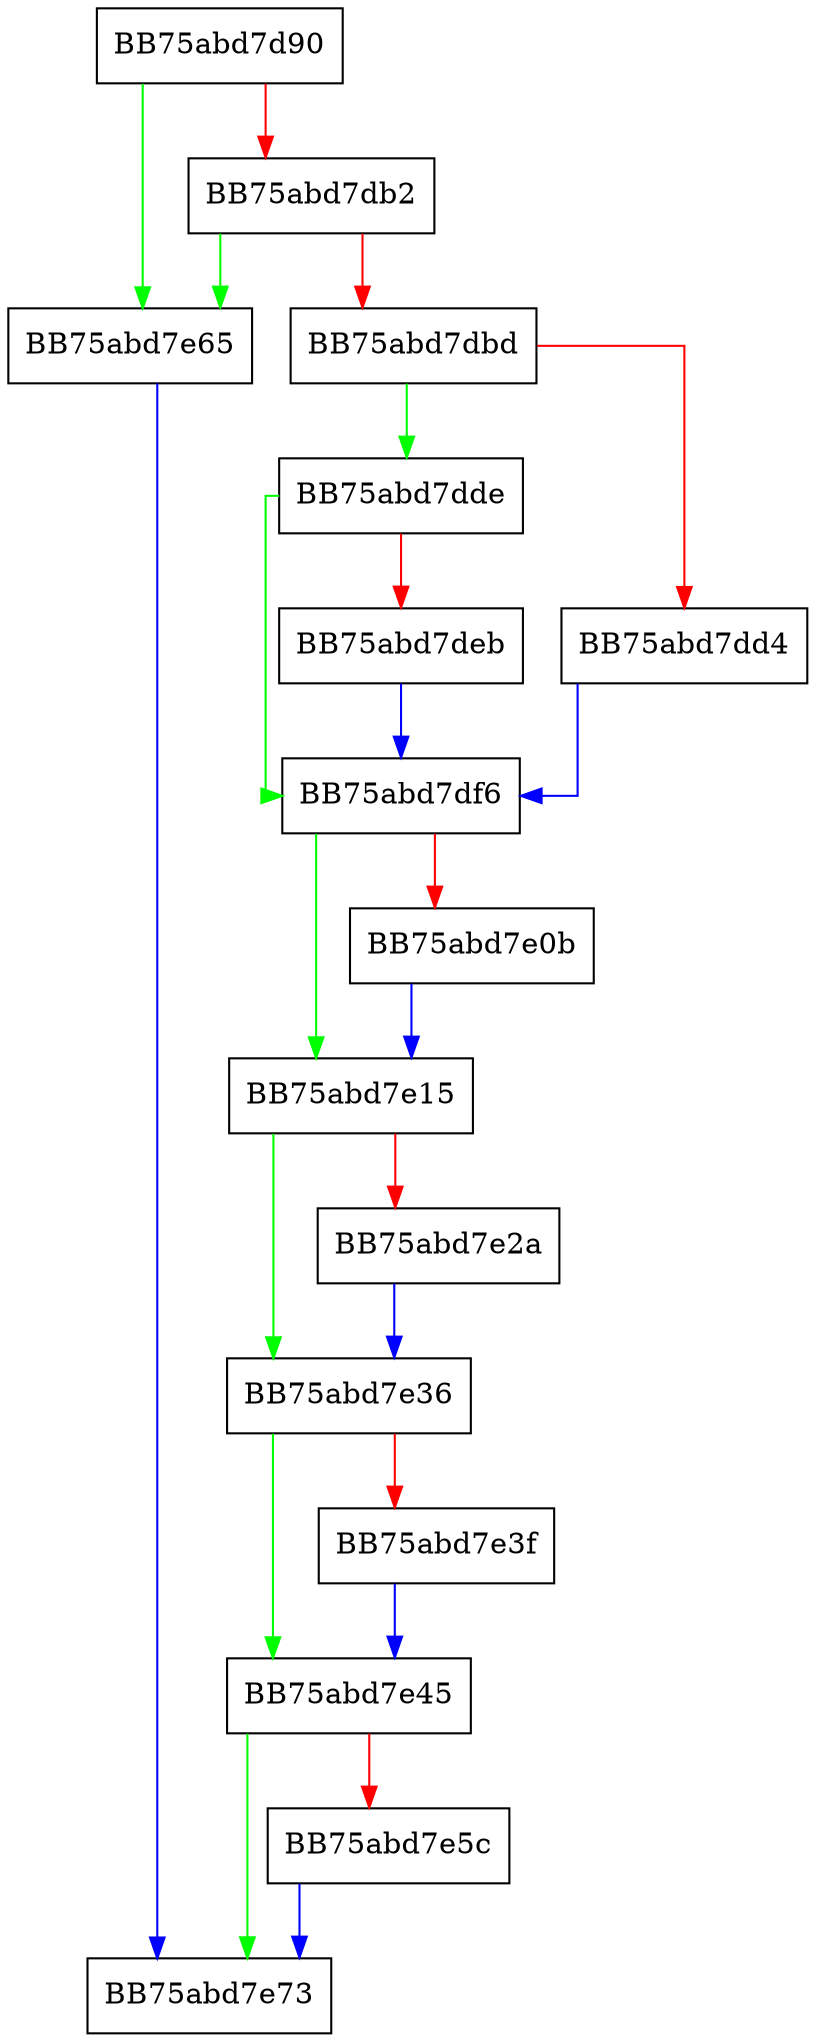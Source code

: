 digraph SMS_load_callback {
  node [shape="box"];
  graph [splines=ortho];
  BB75abd7d90 -> BB75abd7e65 [color="green"];
  BB75abd7d90 -> BB75abd7db2 [color="red"];
  BB75abd7db2 -> BB75abd7e65 [color="green"];
  BB75abd7db2 -> BB75abd7dbd [color="red"];
  BB75abd7dbd -> BB75abd7dde [color="green"];
  BB75abd7dbd -> BB75abd7dd4 [color="red"];
  BB75abd7dd4 -> BB75abd7df6 [color="blue"];
  BB75abd7dde -> BB75abd7df6 [color="green"];
  BB75abd7dde -> BB75abd7deb [color="red"];
  BB75abd7deb -> BB75abd7df6 [color="blue"];
  BB75abd7df6 -> BB75abd7e15 [color="green"];
  BB75abd7df6 -> BB75abd7e0b [color="red"];
  BB75abd7e0b -> BB75abd7e15 [color="blue"];
  BB75abd7e15 -> BB75abd7e36 [color="green"];
  BB75abd7e15 -> BB75abd7e2a [color="red"];
  BB75abd7e2a -> BB75abd7e36 [color="blue"];
  BB75abd7e36 -> BB75abd7e45 [color="green"];
  BB75abd7e36 -> BB75abd7e3f [color="red"];
  BB75abd7e3f -> BB75abd7e45 [color="blue"];
  BB75abd7e45 -> BB75abd7e73 [color="green"];
  BB75abd7e45 -> BB75abd7e5c [color="red"];
  BB75abd7e5c -> BB75abd7e73 [color="blue"];
  BB75abd7e65 -> BB75abd7e73 [color="blue"];
}